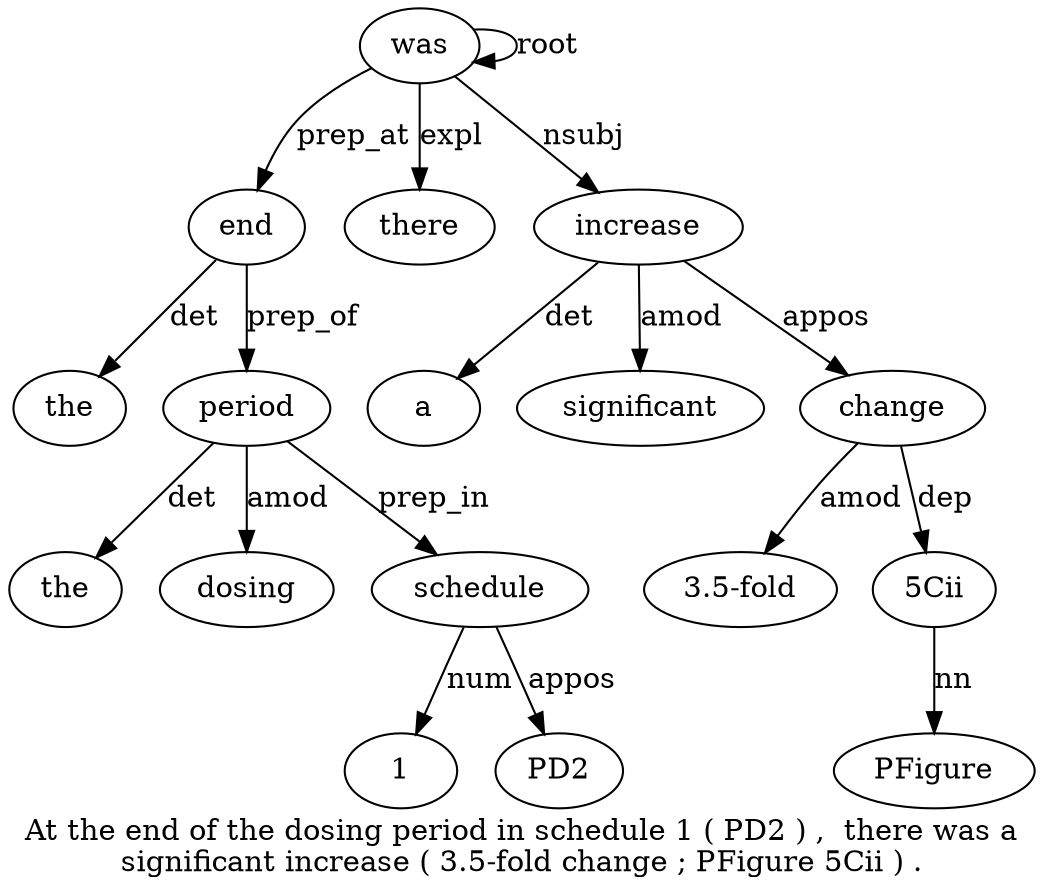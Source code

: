 digraph "At the end of the dosing period in schedule 1 ( PD2 ) ,  there was a significant increase ( 3.5-fold change ; PFigure 5Cii ) ." {
label="At the end of the dosing period in schedule 1 ( PD2 ) ,  there was a
significant increase ( 3.5-fold change ; PFigure 5Cii ) .";
end3 [style=filled, fillcolor=white, label=end];
the2 [style=filled, fillcolor=white, label=the];
end3 -> the2  [label=det];
was16 [style=filled, fillcolor=white, label=was];
was16 -> end3  [label=prep_at];
period7 [style=filled, fillcolor=white, label=period];
the5 [style=filled, fillcolor=white, label=the];
period7 -> the5  [label=det];
dosing6 [style=filled, fillcolor=white, label=dosing];
period7 -> dosing6  [label=amod];
end3 -> period7  [label=prep_of];
schedule9 [style=filled, fillcolor=white, label=schedule];
period7 -> schedule9  [label=prep_in];
110 [style=filled, fillcolor=white, label=1];
schedule9 -> 110  [label=num];
PD21 [style=filled, fillcolor=white, label=PD2];
schedule9 -> PD21  [label=appos];
there15 [style=filled, fillcolor=white, label=there];
was16 -> there15  [label=expl];
was16 -> was16  [label=root];
increase19 [style=filled, fillcolor=white, label=increase];
a17 [style=filled, fillcolor=white, label=a];
increase19 -> a17  [label=det];
significant18 [style=filled, fillcolor=white, label=significant];
increase19 -> significant18  [label=amod];
was16 -> increase19  [label=nsubj];
change22 [style=filled, fillcolor=white, label=change];
"3.5-fold21" [style=filled, fillcolor=white, label="3.5-fold"];
change22 -> "3.5-fold21"  [label=amod];
increase19 -> change22  [label=appos];
"5Cii2" [style=filled, fillcolor=white, label="5Cii"];
PFigure24 [style=filled, fillcolor=white, label=PFigure];
"5Cii2" -> PFigure24  [label=nn];
change22 -> "5Cii2"  [label=dep];
}
